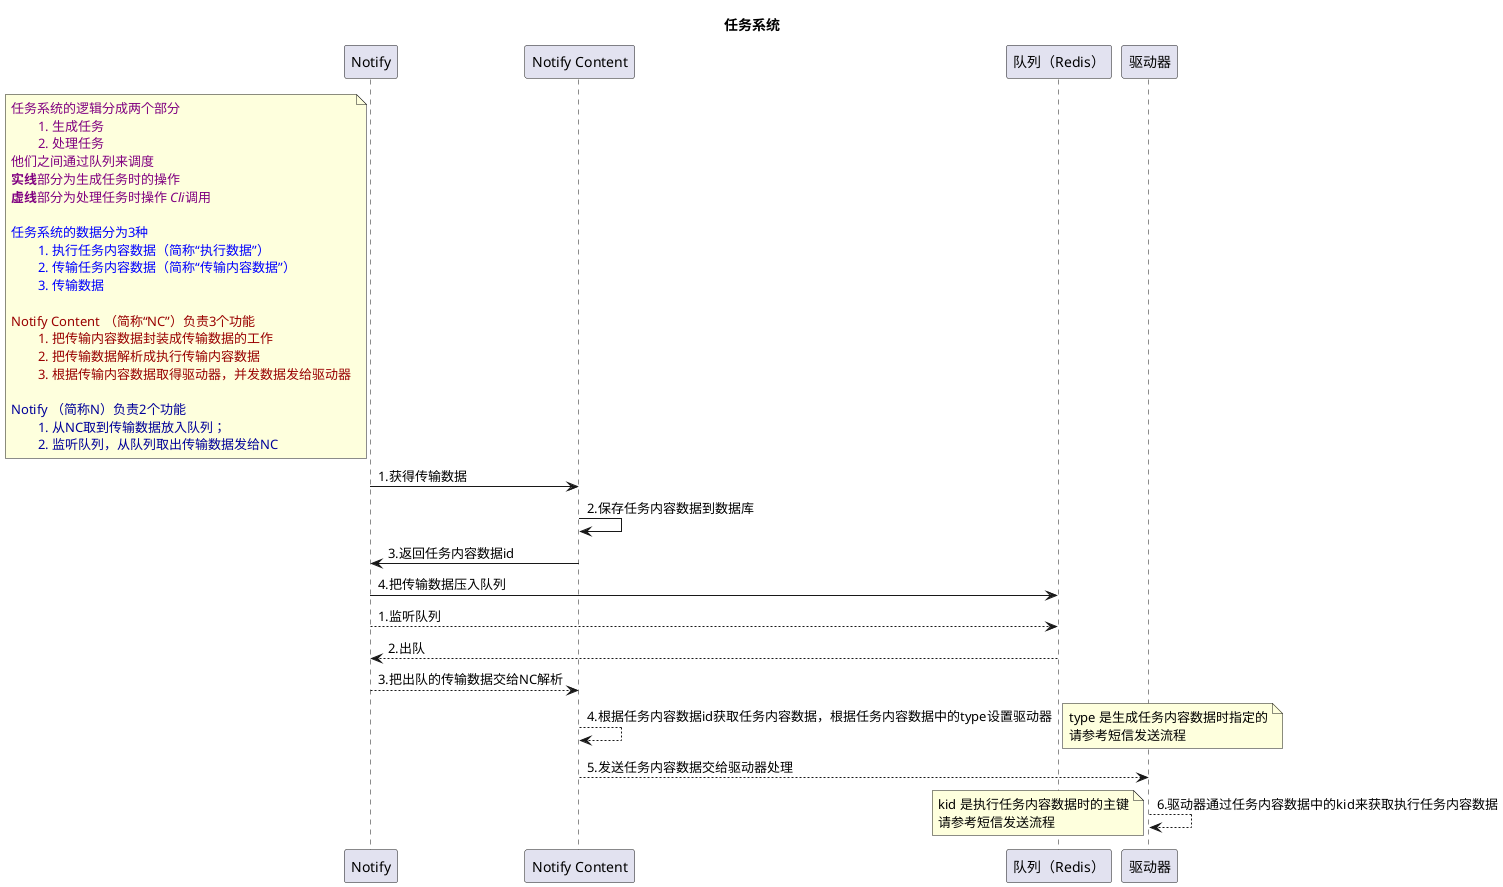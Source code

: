 @startuml

title 任务系统

participant "Notify" AS N
participant "Notify Content" as NC
participant "队列（Redis）" as R
participant "驱动器" as D
note left of N
	<color purple>任务系统的逻辑分成两个部分</color>
		<color purple>1. 生成任务</color>
		<color purple>2. 处理任务</color>
	<color purple>他们之间通过队列来调度</color>
	<color purple>**实线**部分为生成任务时的操作</color>
	<color purple>**虚线**部分为处理任务时操作 //Cli//调用</color>

	<color blue>任务系统的数据分为3种</color>
		<color blue>1. 执行任务内容数据（简称“执行数据”）</color>
		<color blue>2. 传输任务内容数据（简称“传输内容数据”）</color>
		<color blue>3. 传输数据</color>

	<color #990000>Notify Content （简称“NC”）负责3个功能</color>
		<color #990000>1. 把传输内容数据封装成传输数据的工作</color>
		<color #990000>2. 把传输数据解析成执行传输内容数据</color>
		<color #990000>3. 根据传输内容数据取得驱动器，并发数据发给驱动器</color>

	<color #000099>Notify （简称N）负责2个功能</color>
		<color #000099>1. 从NC取到传输数据放入队列；</color>
		<color #000099>2. 监听队列，从队列取出传输数据发给NC</color>
end note
N -> NC : 1.获得传输数据

NC -> NC : 2.保存任务内容数据到数据库
NC -> N : 3.返回任务内容数据id
N -> R : 4.把传输数据压入队列
N --> R : 1.监听队列
R --> N : 2.出队
N --> NC : 3.把出队的传输数据交给NC解析
NC --> NC : 4.根据任务内容数据id获取任务内容数据，根据任务内容数据中的type设置驱动器
note right: type 是生成任务内容数据时指定的\n请参考短信发送流程
NC --> D : 5.发送任务内容数据交给驱动器处理
D --> D : 6.驱动器通过任务内容数据中的kid来获取执行任务内容数据
note left: kid 是执行任务内容数据时的主键\n请参考短信发送流程

@enduml